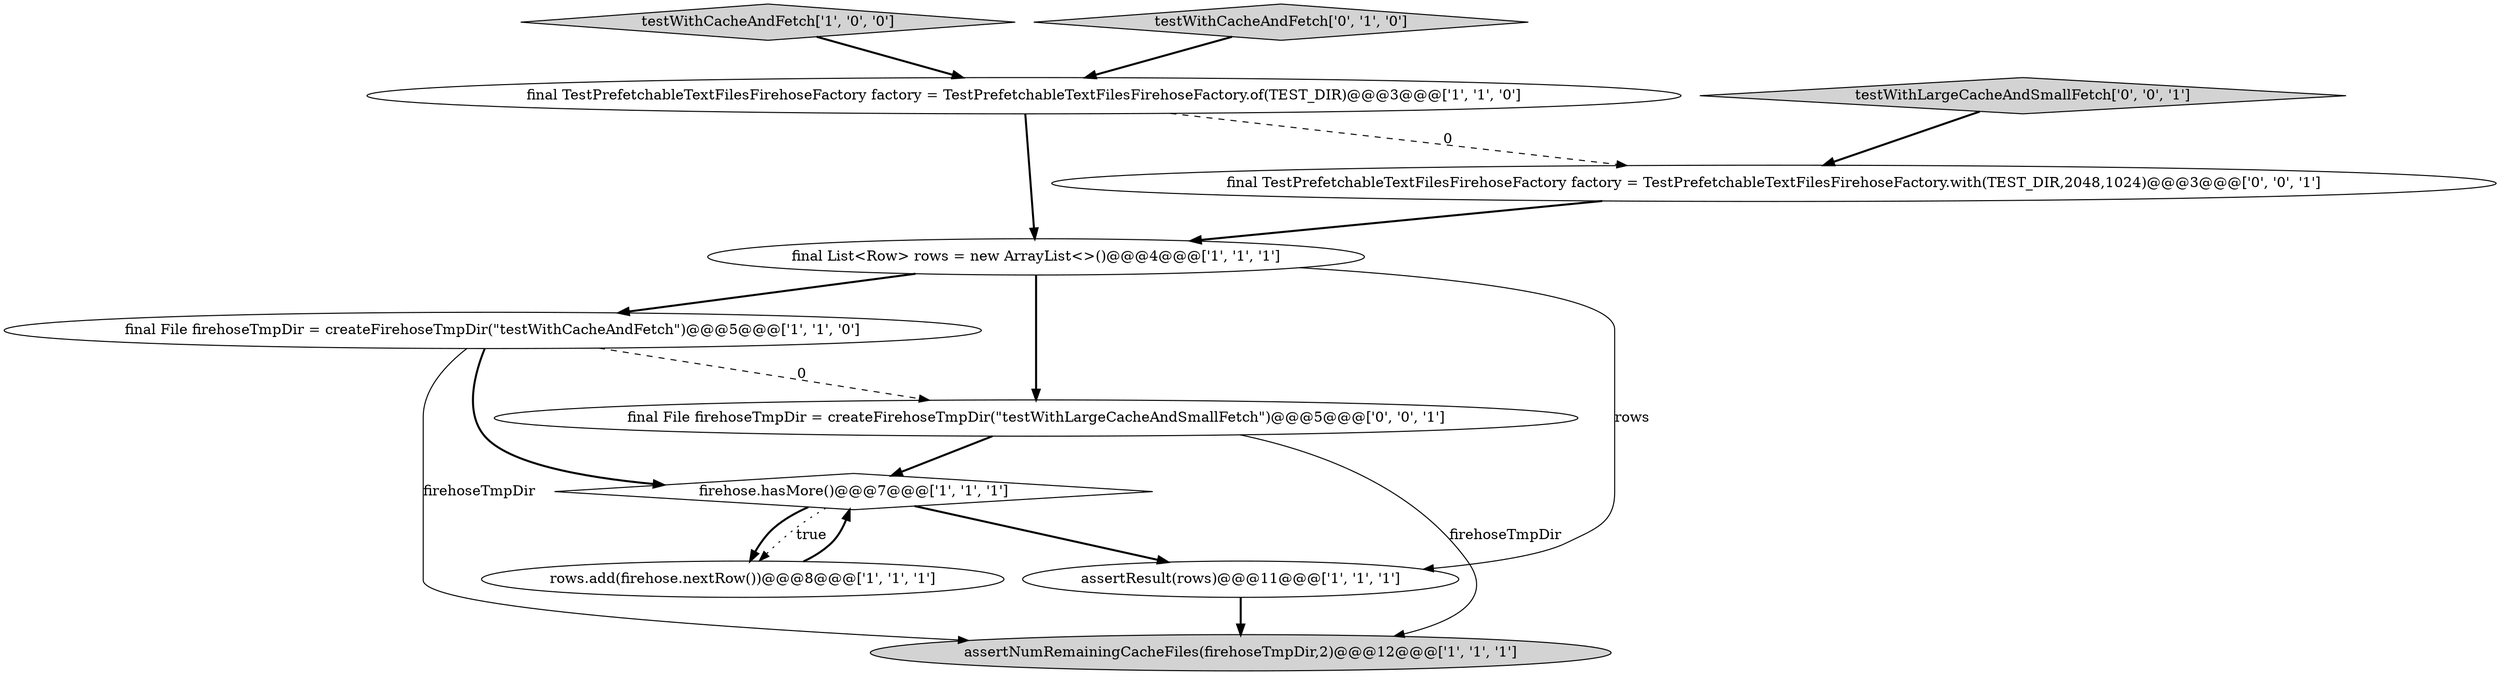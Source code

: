 digraph {
4 [style = filled, label = "assertNumRemainingCacheFiles(firehoseTmpDir,2)@@@12@@@['1', '1', '1']", fillcolor = lightgray, shape = ellipse image = "AAA0AAABBB1BBB"];
3 [style = filled, label = "firehose.hasMore()@@@7@@@['1', '1', '1']", fillcolor = white, shape = diamond image = "AAA0AAABBB1BBB"];
2 [style = filled, label = "final List<Row> rows = new ArrayList<>()@@@4@@@['1', '1', '1']", fillcolor = white, shape = ellipse image = "AAA0AAABBB1BBB"];
5 [style = filled, label = "assertResult(rows)@@@11@@@['1', '1', '1']", fillcolor = white, shape = ellipse image = "AAA0AAABBB1BBB"];
6 [style = filled, label = "final File firehoseTmpDir = createFirehoseTmpDir(\"testWithCacheAndFetch\")@@@5@@@['1', '1', '0']", fillcolor = white, shape = ellipse image = "AAA0AAABBB1BBB"];
0 [style = filled, label = "final TestPrefetchableTextFilesFirehoseFactory factory = TestPrefetchableTextFilesFirehoseFactory.of(TEST_DIR)@@@3@@@['1', '1', '0']", fillcolor = white, shape = ellipse image = "AAA0AAABBB1BBB"];
7 [style = filled, label = "testWithCacheAndFetch['1', '0', '0']", fillcolor = lightgray, shape = diamond image = "AAA0AAABBB1BBB"];
11 [style = filled, label = "testWithLargeCacheAndSmallFetch['0', '0', '1']", fillcolor = lightgray, shape = diamond image = "AAA0AAABBB3BBB"];
1 [style = filled, label = "rows.add(firehose.nextRow())@@@8@@@['1', '1', '1']", fillcolor = white, shape = ellipse image = "AAA0AAABBB1BBB"];
9 [style = filled, label = "final TestPrefetchableTextFilesFirehoseFactory factory = TestPrefetchableTextFilesFirehoseFactory.with(TEST_DIR,2048,1024)@@@3@@@['0', '0', '1']", fillcolor = white, shape = ellipse image = "AAA0AAABBB3BBB"];
10 [style = filled, label = "final File firehoseTmpDir = createFirehoseTmpDir(\"testWithLargeCacheAndSmallFetch\")@@@5@@@['0', '0', '1']", fillcolor = white, shape = ellipse image = "AAA0AAABBB3BBB"];
8 [style = filled, label = "testWithCacheAndFetch['0', '1', '0']", fillcolor = lightgray, shape = diamond image = "AAA0AAABBB2BBB"];
1->3 [style = bold, label=""];
8->0 [style = bold, label=""];
6->3 [style = bold, label=""];
10->3 [style = bold, label=""];
6->10 [style = dashed, label="0"];
3->5 [style = bold, label=""];
7->0 [style = bold, label=""];
0->9 [style = dashed, label="0"];
3->1 [style = bold, label=""];
2->10 [style = bold, label=""];
11->9 [style = bold, label=""];
9->2 [style = bold, label=""];
2->5 [style = solid, label="rows"];
2->6 [style = bold, label=""];
6->4 [style = solid, label="firehoseTmpDir"];
10->4 [style = solid, label="firehoseTmpDir"];
3->1 [style = dotted, label="true"];
5->4 [style = bold, label=""];
0->2 [style = bold, label=""];
}
